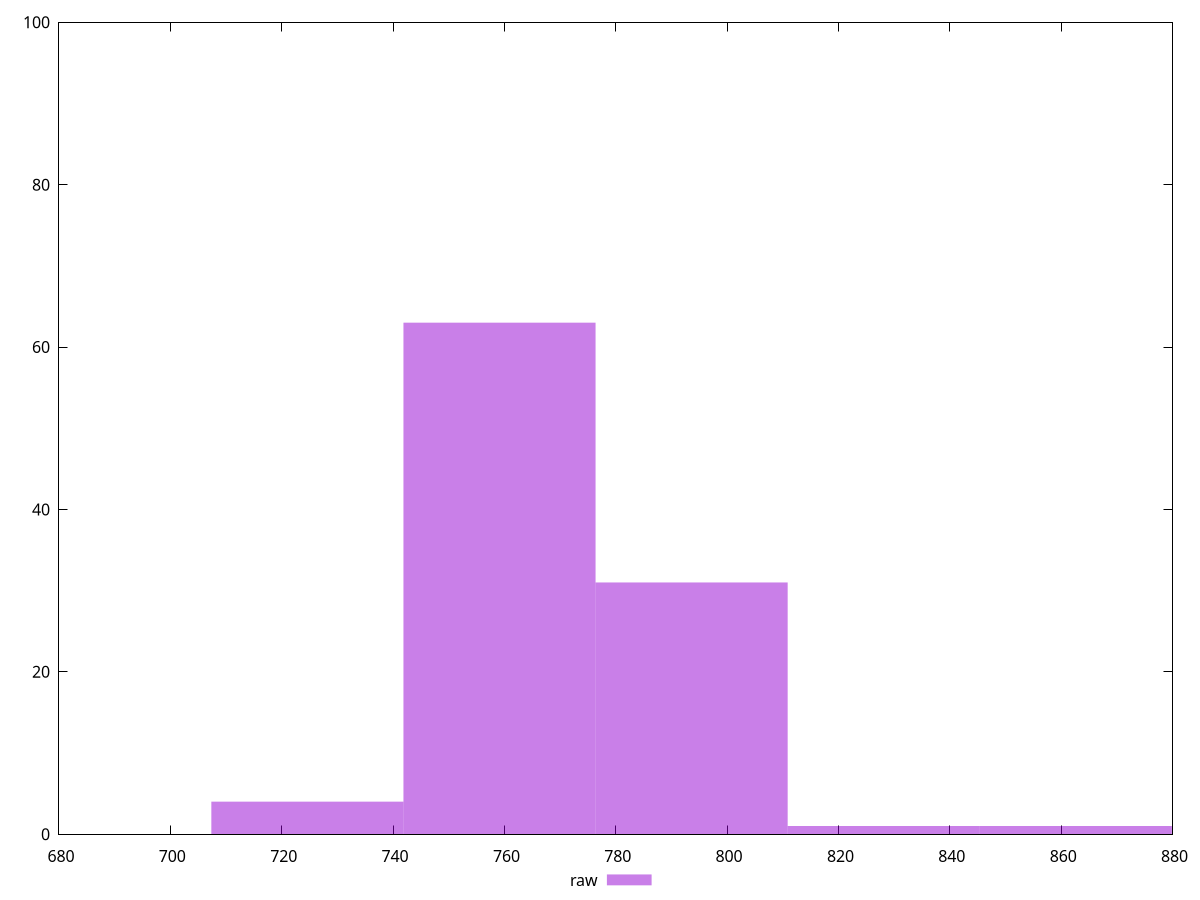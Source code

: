 reset
set terminal svg size 640, 490 enhanced background rgb 'white'
set output "report_00007_2020-12-11T15:55:29.892Z/mainthread-work-breakdown/samples/pages+cached+noexternal+nosvg/raw/histogram.svg"

$raw <<EOF
724.6155459679634 4
759.121048156914 63
793.6265503458646 31
862.6375547237659 1
828.1320525348153 1
EOF

set key outside below
set boxwidth 34.505502188950636
set yrange [0:100]
set style fill transparent solid 0.5 noborder

plot \
  $raw title "raw" with boxes, \


reset